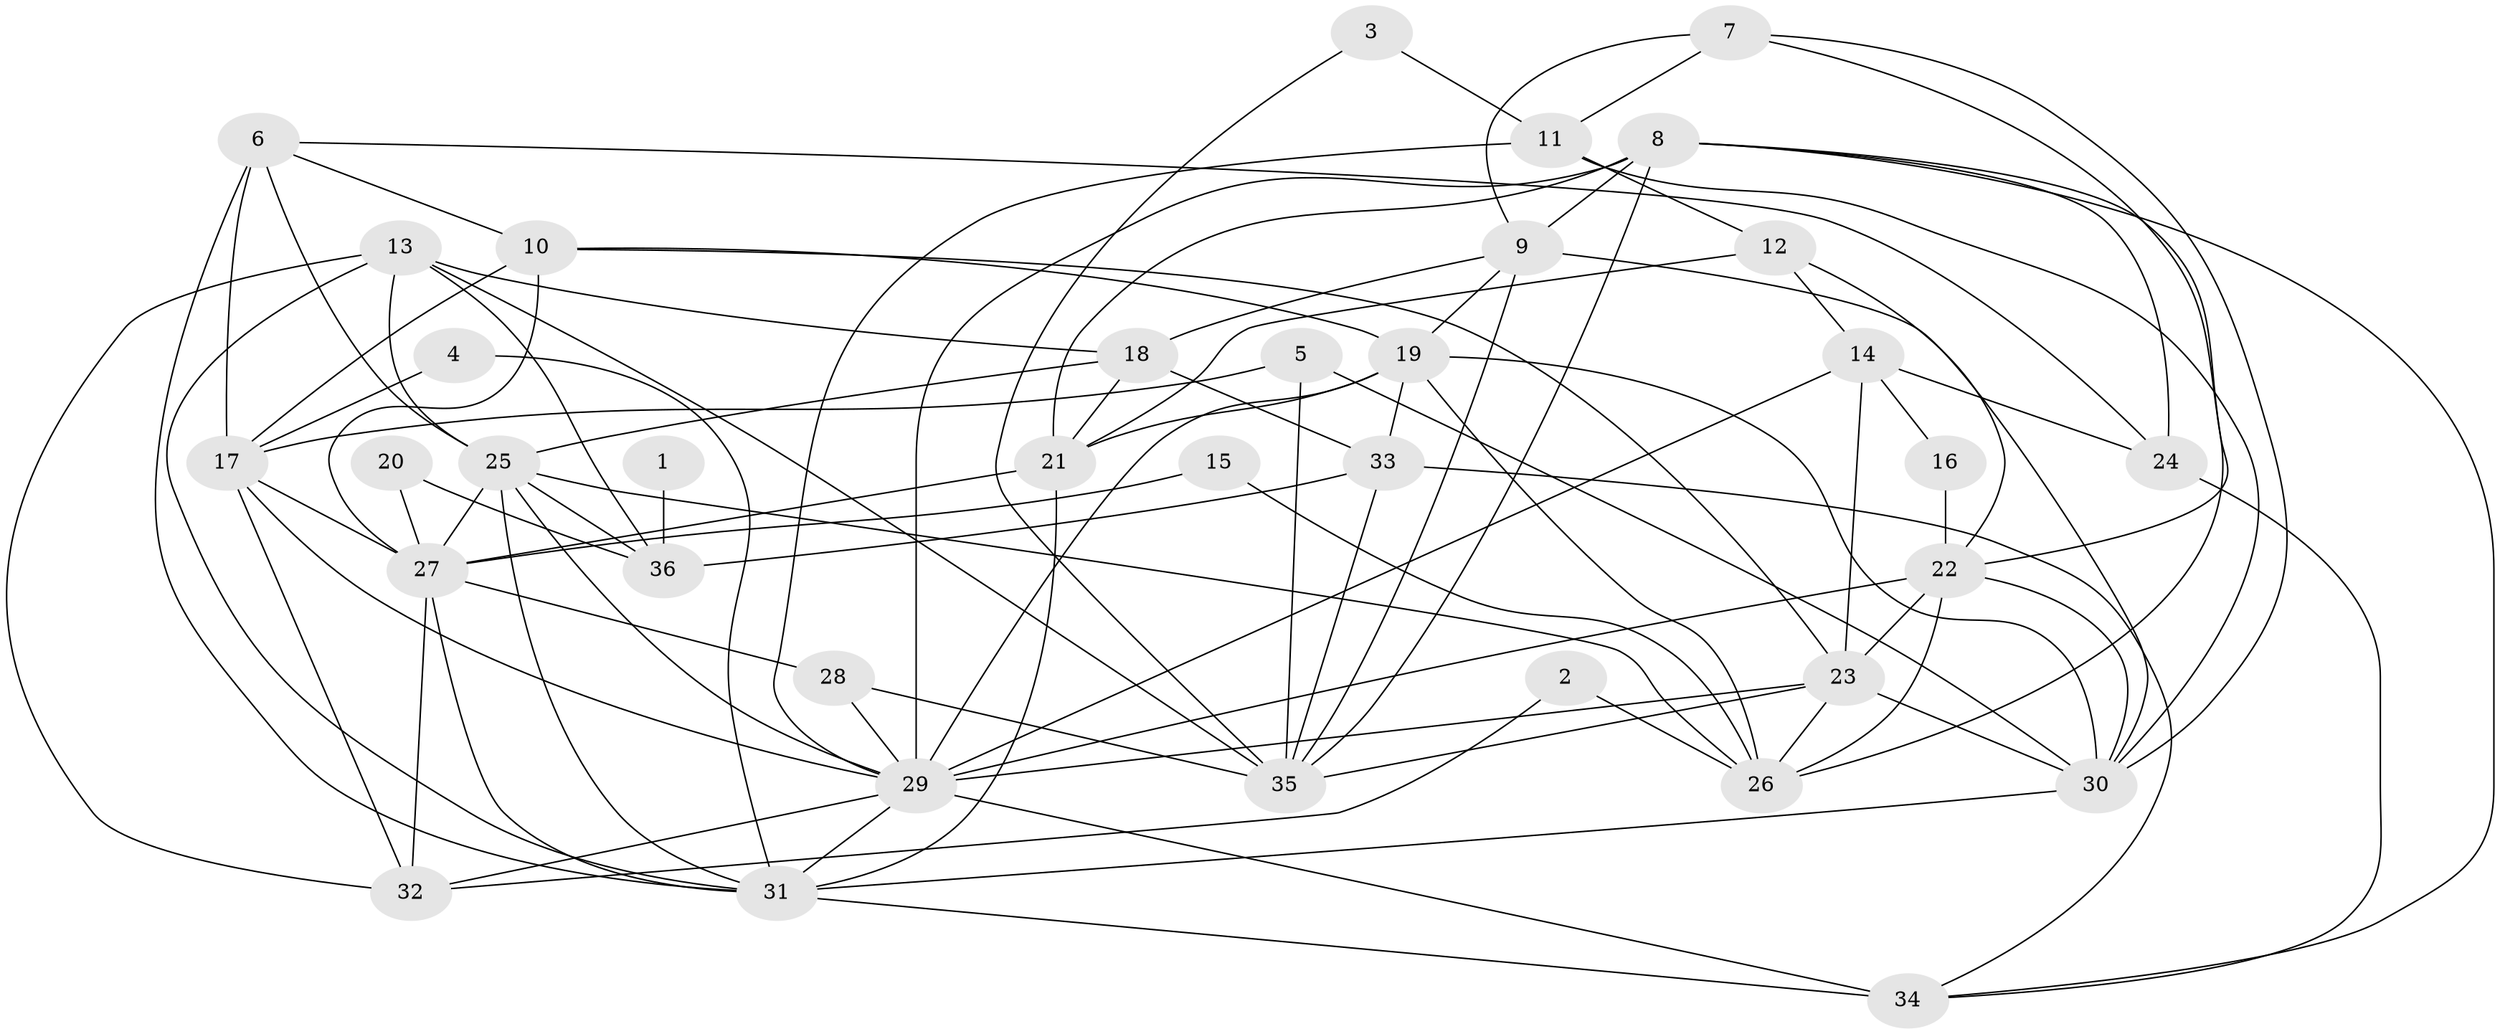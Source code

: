 // original degree distribution, {4: 0.23943661971830985, 5: 0.2112676056338028, 3: 0.15492957746478872, 6: 0.11267605633802817, 2: 0.22535211267605634, 7: 0.056338028169014086}
// Generated by graph-tools (version 1.1) at 2025/50/03/09/25 03:50:04]
// undirected, 36 vertices, 95 edges
graph export_dot {
graph [start="1"]
  node [color=gray90,style=filled];
  1;
  2;
  3;
  4;
  5;
  6;
  7;
  8;
  9;
  10;
  11;
  12;
  13;
  14;
  15;
  16;
  17;
  18;
  19;
  20;
  21;
  22;
  23;
  24;
  25;
  26;
  27;
  28;
  29;
  30;
  31;
  32;
  33;
  34;
  35;
  36;
  1 -- 36 [weight=2.0];
  2 -- 26 [weight=1.0];
  2 -- 32 [weight=1.0];
  3 -- 11 [weight=1.0];
  3 -- 35 [weight=1.0];
  4 -- 17 [weight=1.0];
  4 -- 31 [weight=1.0];
  5 -- 17 [weight=1.0];
  5 -- 30 [weight=1.0];
  5 -- 35 [weight=1.0];
  6 -- 10 [weight=1.0];
  6 -- 17 [weight=1.0];
  6 -- 24 [weight=1.0];
  6 -- 25 [weight=1.0];
  6 -- 31 [weight=1.0];
  7 -- 9 [weight=1.0];
  7 -- 11 [weight=1.0];
  7 -- 22 [weight=1.0];
  7 -- 30 [weight=1.0];
  8 -- 9 [weight=2.0];
  8 -- 21 [weight=2.0];
  8 -- 24 [weight=1.0];
  8 -- 26 [weight=1.0];
  8 -- 29 [weight=1.0];
  8 -- 34 [weight=1.0];
  8 -- 35 [weight=1.0];
  9 -- 18 [weight=1.0];
  9 -- 19 [weight=1.0];
  9 -- 30 [weight=1.0];
  9 -- 35 [weight=1.0];
  10 -- 17 [weight=1.0];
  10 -- 19 [weight=1.0];
  10 -- 23 [weight=1.0];
  10 -- 27 [weight=1.0];
  11 -- 12 [weight=1.0];
  11 -- 29 [weight=1.0];
  11 -- 30 [weight=1.0];
  12 -- 14 [weight=1.0];
  12 -- 21 [weight=1.0];
  12 -- 22 [weight=1.0];
  13 -- 18 [weight=1.0];
  13 -- 25 [weight=1.0];
  13 -- 31 [weight=1.0];
  13 -- 32 [weight=1.0];
  13 -- 35 [weight=1.0];
  13 -- 36 [weight=1.0];
  14 -- 16 [weight=1.0];
  14 -- 23 [weight=1.0];
  14 -- 24 [weight=1.0];
  14 -- 29 [weight=1.0];
  15 -- 26 [weight=1.0];
  15 -- 27 [weight=1.0];
  16 -- 22 [weight=1.0];
  17 -- 27 [weight=1.0];
  17 -- 29 [weight=1.0];
  17 -- 32 [weight=1.0];
  18 -- 21 [weight=1.0];
  18 -- 25 [weight=1.0];
  18 -- 33 [weight=1.0];
  19 -- 21 [weight=1.0];
  19 -- 26 [weight=1.0];
  19 -- 29 [weight=1.0];
  19 -- 30 [weight=1.0];
  19 -- 33 [weight=1.0];
  20 -- 27 [weight=1.0];
  20 -- 36 [weight=1.0];
  21 -- 27 [weight=1.0];
  21 -- 31 [weight=1.0];
  22 -- 23 [weight=1.0];
  22 -- 26 [weight=1.0];
  22 -- 29 [weight=1.0];
  22 -- 30 [weight=1.0];
  23 -- 26 [weight=1.0];
  23 -- 29 [weight=1.0];
  23 -- 30 [weight=1.0];
  23 -- 35 [weight=1.0];
  24 -- 34 [weight=1.0];
  25 -- 26 [weight=1.0];
  25 -- 27 [weight=1.0];
  25 -- 29 [weight=1.0];
  25 -- 31 [weight=1.0];
  25 -- 36 [weight=1.0];
  27 -- 28 [weight=1.0];
  27 -- 31 [weight=1.0];
  27 -- 32 [weight=2.0];
  28 -- 29 [weight=1.0];
  28 -- 35 [weight=1.0];
  29 -- 31 [weight=1.0];
  29 -- 32 [weight=1.0];
  29 -- 34 [weight=2.0];
  30 -- 31 [weight=2.0];
  31 -- 34 [weight=1.0];
  33 -- 34 [weight=1.0];
  33 -- 35 [weight=1.0];
  33 -- 36 [weight=2.0];
}
